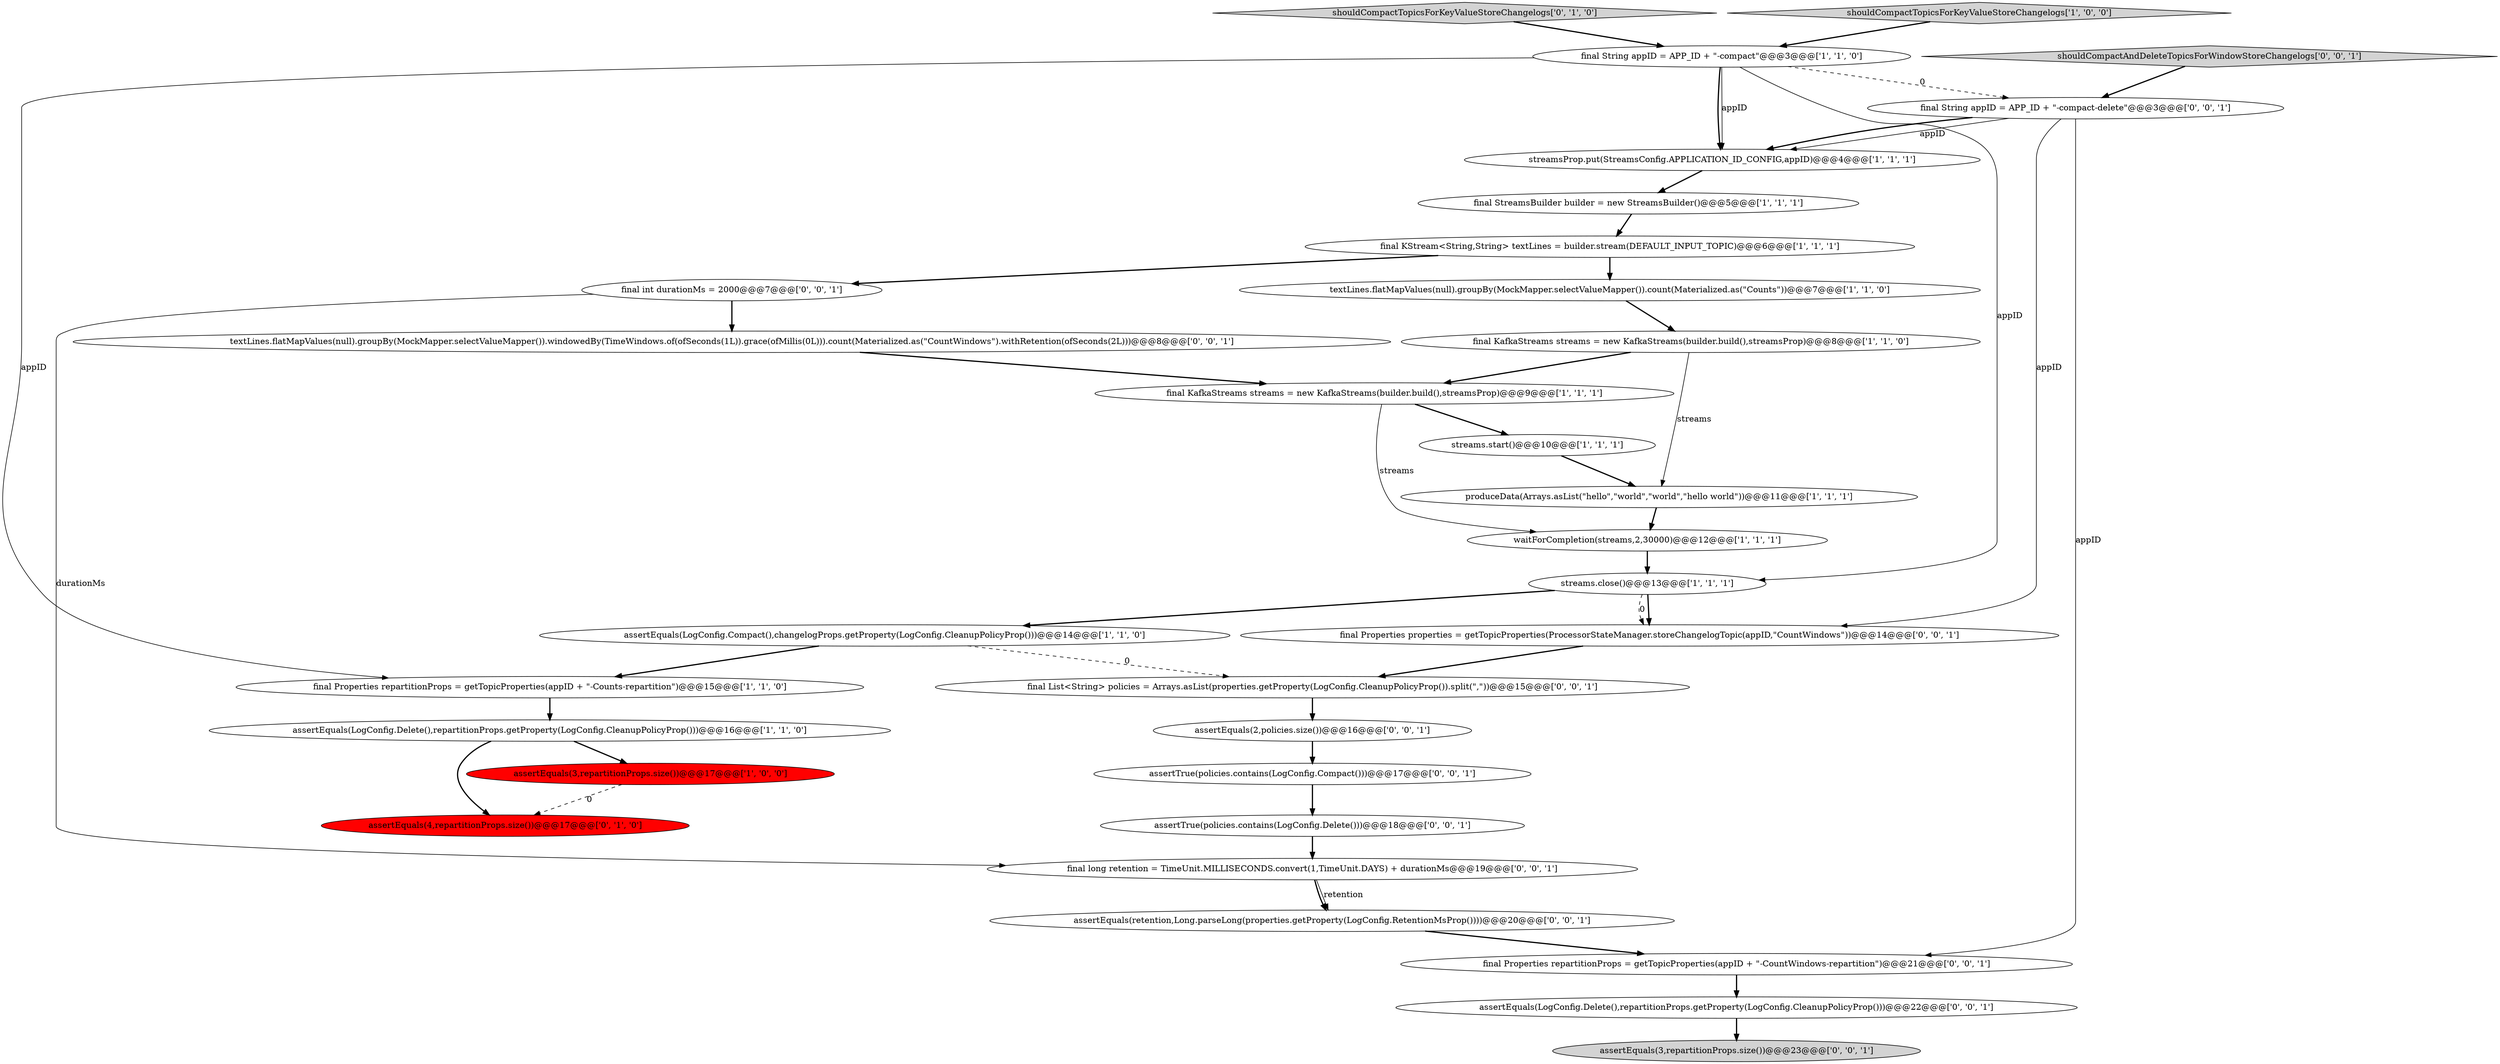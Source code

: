 digraph {
7 [style = filled, label = "streams.start()@@@10@@@['1', '1', '1']", fillcolor = white, shape = ellipse image = "AAA0AAABBB1BBB"];
25 [style = filled, label = "final List<String> policies = Arrays.asList(properties.getProperty(LogConfig.CleanupPolicyProp()).split(\",\"))@@@15@@@['0', '0', '1']", fillcolor = white, shape = ellipse image = "AAA0AAABBB3BBB"];
26 [style = filled, label = "assertEquals(LogConfig.Delete(),repartitionProps.getProperty(LogConfig.CleanupPolicyProp()))@@@22@@@['0', '0', '1']", fillcolor = white, shape = ellipse image = "AAA0AAABBB3BBB"];
2 [style = filled, label = "streamsProp.put(StreamsConfig.APPLICATION_ID_CONFIG,appID)@@@4@@@['1', '1', '1']", fillcolor = white, shape = ellipse image = "AAA0AAABBB1BBB"];
18 [style = filled, label = "shouldCompactAndDeleteTopicsForWindowStoreChangelogs['0', '0', '1']", fillcolor = lightgray, shape = diamond image = "AAA0AAABBB3BBB"];
1 [style = filled, label = "assertEquals(3,repartitionProps.size())@@@17@@@['1', '0', '0']", fillcolor = red, shape = ellipse image = "AAA1AAABBB1BBB"];
8 [style = filled, label = "final Properties repartitionProps = getTopicProperties(appID + \"-Counts-repartition\")@@@15@@@['1', '1', '0']", fillcolor = white, shape = ellipse image = "AAA0AAABBB1BBB"];
29 [style = filled, label = "final long retention = TimeUnit.MILLISECONDS.convert(1,TimeUnit.DAYS) + durationMs@@@19@@@['0', '0', '1']", fillcolor = white, shape = ellipse image = "AAA0AAABBB3BBB"];
6 [style = filled, label = "final KafkaStreams streams = new KafkaStreams(builder.build(),streamsProp)@@@9@@@['1', '1', '1']", fillcolor = white, shape = ellipse image = "AAA0AAABBB1BBB"];
28 [style = filled, label = "final Properties repartitionProps = getTopicProperties(appID + \"-CountWindows-repartition\")@@@21@@@['0', '0', '1']", fillcolor = white, shape = ellipse image = "AAA0AAABBB3BBB"];
13 [style = filled, label = "final String appID = APP_ID + \"-compact\"@@@3@@@['1', '1', '0']", fillcolor = white, shape = ellipse image = "AAA0AAABBB1BBB"];
0 [style = filled, label = "assertEquals(LogConfig.Compact(),changelogProps.getProperty(LogConfig.CleanupPolicyProp()))@@@14@@@['1', '1', '0']", fillcolor = white, shape = ellipse image = "AAA0AAABBB1BBB"];
10 [style = filled, label = "final KStream<String,String> textLines = builder.stream(DEFAULT_INPUT_TOPIC)@@@6@@@['1', '1', '1']", fillcolor = white, shape = ellipse image = "AAA0AAABBB1BBB"];
17 [style = filled, label = "shouldCompactTopicsForKeyValueStoreChangelogs['0', '1', '0']", fillcolor = lightgray, shape = diamond image = "AAA0AAABBB2BBB"];
5 [style = filled, label = "waitForCompletion(streams,2,30000)@@@12@@@['1', '1', '1']", fillcolor = white, shape = ellipse image = "AAA0AAABBB1BBB"];
23 [style = filled, label = "assertEquals(3,repartitionProps.size())@@@23@@@['0', '0', '1']", fillcolor = lightgray, shape = ellipse image = "AAA0AAABBB3BBB"];
12 [style = filled, label = "assertEquals(LogConfig.Delete(),repartitionProps.getProperty(LogConfig.CleanupPolicyProp()))@@@16@@@['1', '1', '0']", fillcolor = white, shape = ellipse image = "AAA0AAABBB1BBB"];
31 [style = filled, label = "textLines.flatMapValues(null).groupBy(MockMapper.selectValueMapper()).windowedBy(TimeWindows.of(ofSeconds(1L)).grace(ofMillis(0L))).count(Materialized.as(\"CountWindows\").withRetention(ofSeconds(2L)))@@@8@@@['0', '0', '1']", fillcolor = white, shape = ellipse image = "AAA0AAABBB3BBB"];
24 [style = filled, label = "final String appID = APP_ID + \"-compact-delete\"@@@3@@@['0', '0', '1']", fillcolor = white, shape = ellipse image = "AAA0AAABBB3BBB"];
16 [style = filled, label = "assertEquals(4,repartitionProps.size())@@@17@@@['0', '1', '0']", fillcolor = red, shape = ellipse image = "AAA1AAABBB2BBB"];
11 [style = filled, label = "streams.close()@@@13@@@['1', '1', '1']", fillcolor = white, shape = ellipse image = "AAA0AAABBB1BBB"];
30 [style = filled, label = "assertTrue(policies.contains(LogConfig.Compact()))@@@17@@@['0', '0', '1']", fillcolor = white, shape = ellipse image = "AAA0AAABBB3BBB"];
9 [style = filled, label = "shouldCompactTopicsForKeyValueStoreChangelogs['1', '0', '0']", fillcolor = lightgray, shape = diamond image = "AAA0AAABBB1BBB"];
4 [style = filled, label = "produceData(Arrays.asList(\"hello\",\"world\",\"world\",\"hello world\"))@@@11@@@['1', '1', '1']", fillcolor = white, shape = ellipse image = "AAA0AAABBB1BBB"];
22 [style = filled, label = "assertEquals(retention,Long.parseLong(properties.getProperty(LogConfig.RetentionMsProp())))@@@20@@@['0', '0', '1']", fillcolor = white, shape = ellipse image = "AAA0AAABBB3BBB"];
15 [style = filled, label = "textLines.flatMapValues(null).groupBy(MockMapper.selectValueMapper()).count(Materialized.as(\"Counts\"))@@@7@@@['1', '1', '0']", fillcolor = white, shape = ellipse image = "AAA0AAABBB1BBB"];
19 [style = filled, label = "final Properties properties = getTopicProperties(ProcessorStateManager.storeChangelogTopic(appID,\"CountWindows\"))@@@14@@@['0', '0', '1']", fillcolor = white, shape = ellipse image = "AAA0AAABBB3BBB"];
27 [style = filled, label = "assertEquals(2,policies.size())@@@16@@@['0', '0', '1']", fillcolor = white, shape = ellipse image = "AAA0AAABBB3BBB"];
14 [style = filled, label = "final StreamsBuilder builder = new StreamsBuilder()@@@5@@@['1', '1', '1']", fillcolor = white, shape = ellipse image = "AAA0AAABBB1BBB"];
21 [style = filled, label = "assertTrue(policies.contains(LogConfig.Delete()))@@@18@@@['0', '0', '1']", fillcolor = white, shape = ellipse image = "AAA0AAABBB3BBB"];
3 [style = filled, label = "final KafkaStreams streams = new KafkaStreams(builder.build(),streamsProp)@@@8@@@['1', '1', '0']", fillcolor = white, shape = ellipse image = "AAA0AAABBB1BBB"];
20 [style = filled, label = "final int durationMs = 2000@@@7@@@['0', '0', '1']", fillcolor = white, shape = ellipse image = "AAA0AAABBB3BBB"];
3->4 [style = solid, label="streams"];
20->29 [style = solid, label="durationMs"];
13->8 [style = solid, label="appID"];
10->20 [style = bold, label=""];
18->24 [style = bold, label=""];
24->28 [style = solid, label="appID"];
10->15 [style = bold, label=""];
24->2 [style = bold, label=""];
27->30 [style = bold, label=""];
29->22 [style = solid, label="retention"];
14->10 [style = bold, label=""];
3->6 [style = bold, label=""];
28->26 [style = bold, label=""];
22->28 [style = bold, label=""];
20->31 [style = bold, label=""];
12->16 [style = bold, label=""];
7->4 [style = bold, label=""];
11->19 [style = bold, label=""];
15->3 [style = bold, label=""];
12->1 [style = bold, label=""];
19->25 [style = bold, label=""];
25->27 [style = bold, label=""];
13->24 [style = dashed, label="0"];
30->21 [style = bold, label=""];
11->0 [style = bold, label=""];
21->29 [style = bold, label=""];
31->6 [style = bold, label=""];
0->25 [style = dashed, label="0"];
24->2 [style = solid, label="appID"];
11->19 [style = dashed, label="0"];
1->16 [style = dashed, label="0"];
26->23 [style = bold, label=""];
2->14 [style = bold, label=""];
0->8 [style = bold, label=""];
9->13 [style = bold, label=""];
13->11 [style = solid, label="appID"];
5->11 [style = bold, label=""];
17->13 [style = bold, label=""];
29->22 [style = bold, label=""];
6->7 [style = bold, label=""];
4->5 [style = bold, label=""];
13->2 [style = solid, label="appID"];
24->19 [style = solid, label="appID"];
8->12 [style = bold, label=""];
13->2 [style = bold, label=""];
6->5 [style = solid, label="streams"];
}

